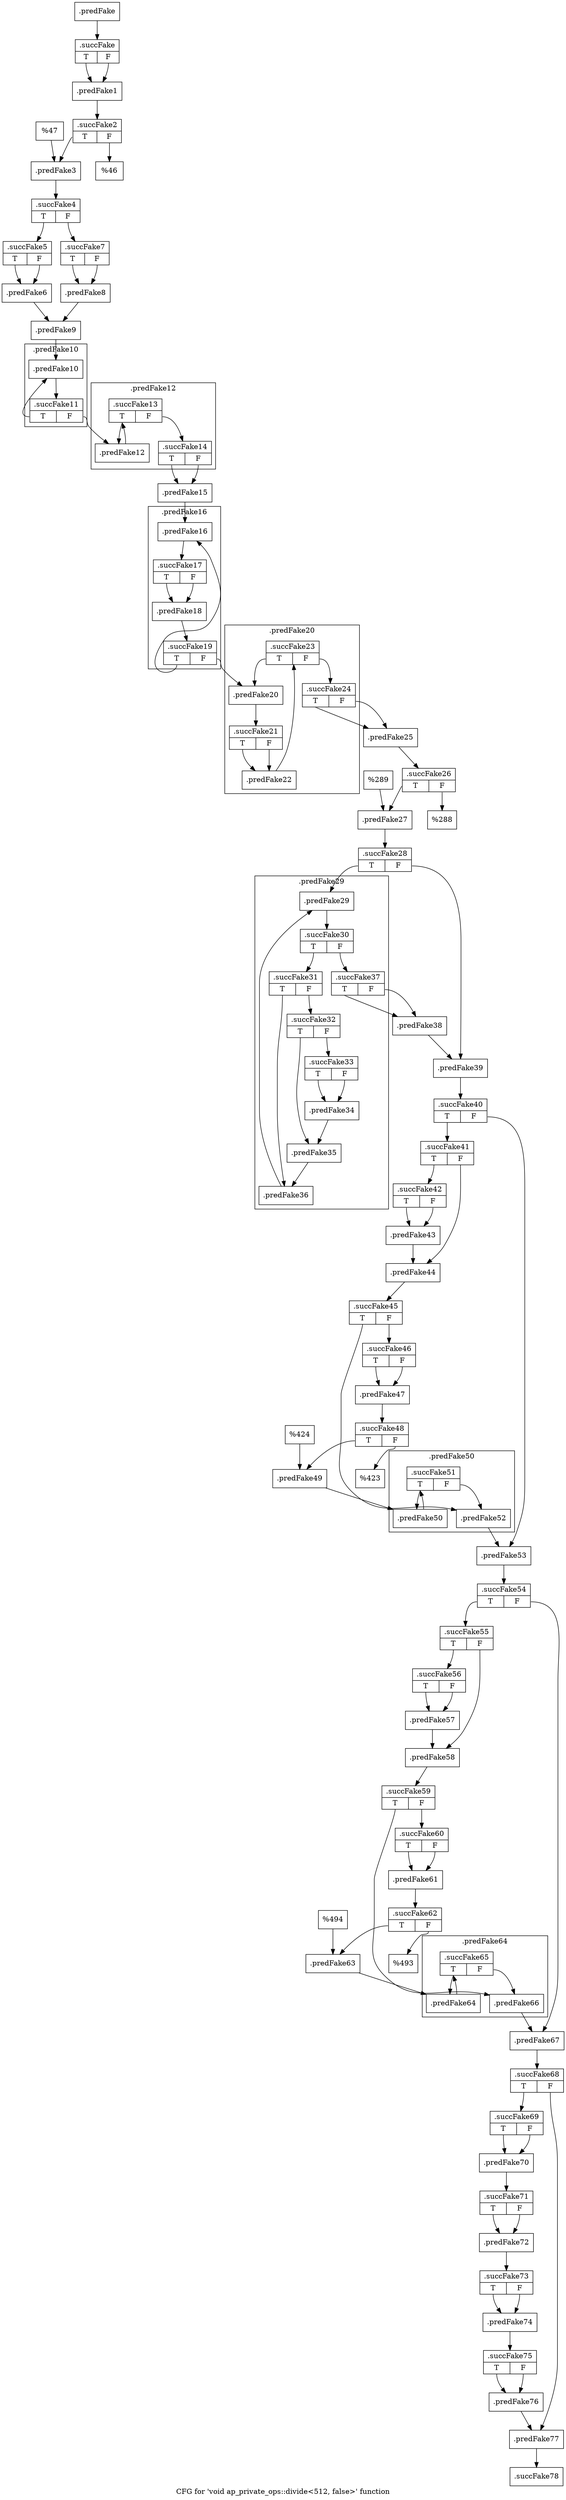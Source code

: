 digraph "CFG for 'void ap_private_ops::divide\<512, false\>' function" {
	label="CFG for 'void ap_private_ops::divide\<512, false\>' function";

	Node0x57aca20 [shape=record,filename="",linenumber="",label="{.predFake}"];
	Node0x57aca20 -> Node0x6060890[ callList="" memoryops="" filename="/mnt/xilinx/Vitis_HLS/2021.2/include/etc/ap_private.h" execusionnum="0"];
	Node0x6060890 [shape=record,filename="/mnt/xilinx/Vitis_HLS/2021.2/include/etc/ap_private.h",linenumber="912",label="{.succFake|{<s0>T|<s1>F}}"];
	Node0x6060890:s0 -> Node0x57ad300[ callList="" memoryops="" filename="" execusionnum="0"];
	Node0x6060890:s1 -> Node0x57ad300;
	Node0x57ad300 [shape=record,filename="/mnt/xilinx/Vitis_HLS/2021.2/include/etc/ap_private.h",linenumber="912",label="{.predFake1}"];
	Node0x57ad300 -> Node0x6062250[ callList="" memoryops="" filename="/mnt/xilinx/Vitis_HLS/2021.2/include/etc/ap_private.h" execusionnum="0"];
	Node0x6062250 [shape=record,filename="/mnt/xilinx/Vitis_HLS/2021.2/include/etc/ap_private.h",linenumber="912",label="{.succFake2|{<s0>T|<s1>F}}"];
	Node0x6062250:s0 -> Node0x57ad440[ callList="" memoryops="" filename="/mnt/xilinx/Vitis_HLS/2021.2/include/etc/ap_private.h" execusionnum="0"];
	Node0x6062250:s1 -> Node0x57ad3a0;
	Node0x57ad3a0 [shape=record,filename="/mnt/xilinx/Vitis_HLS/2021.2/include/etc/ap_private.h",linenumber="912",label="{%46}"];
	Node0x57ad3f0 [shape=record,filename="/mnt/xilinx/Vitis_HLS/2021.2/include/etc/ap_private.h",linenumber="912",label="{%47}"];
	Node0x57ad3f0 -> Node0x57ad440;
	Node0x57ad440 [shape=record,filename="/mnt/xilinx/Vitis_HLS/2021.2/include/etc/ap_private.h",linenumber="921",label="{.predFake3}"];
	Node0x57ad440 -> Node0x6062410[ callList="" memoryops="" filename="/mnt/xilinx/Vitis_HLS/2021.2/include/etc/ap_private.h" execusionnum="0"];
	Node0x6062410 [shape=record,filename="/mnt/xilinx/Vitis_HLS/2021.2/include/etc/ap_private.h",linenumber="932",label="{.succFake4|{<s0>T|<s1>F}}"];
	Node0x6062410:s0 -> Node0x60624c0[ callList="" memoryops="" filename="/mnt/xilinx/Vitis_HLS/2021.2/include/etc/ap_private.h" execusionnum="0"];
	Node0x6062410:s1 -> Node0x60626b0[ callList="" memoryops="" filename="/mnt/xilinx/Vitis_HLS/2021.2/include/etc/ap_private.h" execusionnum="0"];
	Node0x60624c0 [shape=record,filename="/mnt/xilinx/Vitis_HLS/2021.2/include/etc/ap_private.h",linenumber="936",label="{.succFake5|{<s0>T|<s1>F}}"];
	Node0x60624c0:s0 -> Node0x57ad530[ callList="" memoryops="" filename="/mnt/xilinx/Vitis_HLS/2021.2/include/etc/ap_private.h" execusionnum="0"];
	Node0x60624c0:s1 -> Node0x57ad530;
	Node0x57ad530 [shape=record,filename="/mnt/xilinx/Vitis_HLS/2021.2/include/etc/ap_private.h",linenumber="937",label="{.predFake6}"];
	Node0x57ad530 -> Node0x57ad670[ callList="" memoryops="" filename="/mnt/xilinx/Vitis_HLS/2021.2/include/etc/ap_private.h" execusionnum="0"];
	Node0x60626b0 [shape=record,filename="/mnt/xilinx/Vitis_HLS/2021.2/include/etc/ap_private.h",linenumber="941",label="{.succFake7|{<s0>T|<s1>F}}"];
	Node0x60626b0:s0 -> Node0x57ad620[ callList="" memoryops="" filename="/mnt/xilinx/Vitis_HLS/2021.2/include/etc/ap_private.h" execusionnum="0"];
	Node0x60626b0:s1 -> Node0x57ad620;
	Node0x57ad620 [shape=record,filename="",linenumber="",label="{.predFake8}"];
	Node0x57ad620 -> Node0x57ad670[ callList="" memoryops="" filename="" execusionnum="0"];
	Node0x57ad670 [shape=record,filename="/mnt/xilinx/Vitis_HLS/2021.2/include/etc/ap_private.h",linenumber="945",label="{.predFake9}"];
	Node0x57ad670 -> Node0x57ad6c0[ callList="" memoryops="" filename="/mnt/xilinx/Vitis_HLS/2021.2/include/etc/ap_private.h" execusionnum="0"];
	Node0x6062de0 [shape=record,filename="/mnt/xilinx/Vitis_HLS/2021.2/include/etc/ap_private.h",linenumber="963",label="{.succFake14|{<s0>T|<s1>F}}"];
	Node0x6062de0:s0 -> Node0x57ad990[ callList="" memoryops="" filename="/mnt/xilinx/Vitis_HLS/2021.2/include/etc/ap_private.h" execusionnum="0"];
	Node0x6062de0:s1 -> Node0x57ad990;
	Node0x57ad990 [shape=record,filename="/mnt/xilinx/Vitis_HLS/2021.2/include/etc/ap_private.h",linenumber="969",label="{.predFake15}"];
	Node0x57ad990 -> Node0x57ad9e0[ callList="" memoryops="" filename="/mnt/xilinx/Vitis_HLS/2021.2/include/etc/ap_private.h" execusionnum="0"];
	Node0x6062ae0 [shape=record,filename="/mnt/xilinx/Vitis_HLS/2021.2/include/etc/ap_private.h",linenumber="981",label="{.succFake24|{<s0>T|<s1>F}}"];
	Node0x6062ae0:s0 -> Node0x57addf0[ callList="" memoryops="" filename="" execusionnum="0"];
	Node0x6062ae0:s1 -> Node0x57addf0;
	Node0x57addf0 [shape=record,filename="/mnt/xilinx/Vitis_HLS/2021.2/include/etc/ap_private.h",linenumber="981",label="{.predFake25}"];
	Node0x57addf0 -> Node0x6063ab0[ callList="" memoryops="" filename="/mnt/xilinx/Vitis_HLS/2021.2/include/etc/ap_private.h" execusionnum="0"];
	Node0x6063ab0 [shape=record,filename="/mnt/xilinx/Vitis_HLS/2021.2/include/etc/ap_private.h",linenumber="981",label="{.succFake26|{<s0>T|<s1>F}}"];
	Node0x6063ab0:s0 -> Node0x57adf30[ callList="" memoryops="" filename="/mnt/xilinx/Vitis_HLS/2021.2/include/etc/ap_private.h" execusionnum="0"];
	Node0x6063ab0:s1 -> Node0x57ade90;
	Node0x57ade90 [shape=record,filename="/mnt/xilinx/Vitis_HLS/2021.2/include/etc/ap_private.h",linenumber="981",label="{%288}"];
	Node0x57adee0 [shape=record,filename="/mnt/xilinx/Vitis_HLS/2021.2/include/etc/ap_private.h",linenumber="981",label="{%289}"];
	Node0x57adee0 -> Node0x57adf30;
	Node0x57adf30 [shape=record,filename="/mnt/xilinx/Vitis_HLS/2021.2/include/etc/ap_private.h",linenumber="982",label="{.predFake27}"];
	Node0x57adf30 -> Node0x6063c70[ callList="" memoryops="" filename="/mnt/xilinx/Vitis_HLS/2021.2/include/etc/ap_private.h" execusionnum="0"];
	Node0x6063c70 [shape=record,filename="/mnt/xilinx/Vitis_HLS/2021.2/include/etc/ap_private.h",linenumber="982",label="{.succFake28|{<s0>T|<s1>F}}"];
	Node0x6063c70:s0 -> Node0x57adfd0[ callList="" memoryops="" filename="/mnt/xilinx/Vitis_HLS/2021.2/include/etc/ap_private.h" execusionnum="0"];
	Node0x6063c70:s1 -> Node0x57ae4d0[ callList="" memoryops="" filename="/mnt/xilinx/Vitis_HLS/2021.2/include/etc/ap_private.h" execusionnum="0"];
	Node0x6064c60 [shape=record,filename="/mnt/xilinx/Vitis_HLS/2021.2/include/etc/ap_private.h",linenumber="1001",label="{.succFake37|{<s0>T|<s1>F}}"];
	Node0x6064c60:s0 -> Node0x57ae430[ callList="" memoryops="" filename="/mnt/xilinx/Vitis_HLS/2021.2/include/etc/ap_private.h" execusionnum="0"];
	Node0x6064c60:s1 -> Node0x57ae430;
	Node0x57ae430 [shape=record,filename="/mnt/xilinx/Vitis_HLS/2021.2/include/etc/ap_private.h",linenumber="1002",label="{.predFake38}"];
	Node0x57ae430 -> Node0x57ae4d0[ callList="" memoryops="" filename="/mnt/xilinx/Vitis_HLS/2021.2/include/etc/ap_private.h" execusionnum="0"];
	Node0x57ae4d0 [shape=record,filename="/mnt/xilinx/Vitis_HLS/2021.2/include/etc/ap_private.h",linenumber="1009",label="{.predFake39}"];
	Node0x57ae4d0 -> Node0x6064f00[ callList="" memoryops="" filename="/mnt/xilinx/Vitis_HLS/2021.2/include/etc/ap_private.h" execusionnum="0"];
	Node0x6064f00 [shape=record,filename="/mnt/xilinx/Vitis_HLS/2021.2/include/etc/ap_private.h",linenumber="1009",label="{.succFake40|{<s0>T|<s1>F}}"];
	Node0x6064f00:s0 -> Node0x6064fb0[ callList="" memoryops="" filename="/mnt/xilinx/Vitis_HLS/2021.2/include/etc/ap_private.h" execusionnum="0"];
	Node0x6064f00:s1 -> Node0x57aeb10;
	Node0x6064fb0 [shape=record,filename="/mnt/xilinx/Vitis_HLS/2021.2/include/etc/ap_private.h",linenumber="1012",label="{.succFake41|{<s0>T|<s1>F}}"];
	Node0x6064fb0:s0 -> Node0x6065090[ callList="" memoryops="" filename="/mnt/xilinx/Vitis_HLS/2021.2/include/etc/ap_private.h" execusionnum="0"];
	Node0x6064fb0:s1 -> Node0x57ae6b0[ callList="" memoryops="" filename="/mnt/xilinx/Vitis_HLS/2021.2/include/etc/ap_private.h" execusionnum="0"];
	Node0x6065090 [shape=record,filename="/mnt/xilinx/Vitis_HLS/2021.2/include/etc/ap_private.h",linenumber="1013",label="{.succFake42|{<s0>T|<s1>F}}"];
	Node0x6065090:s0 -> Node0x57ae610[ callList="" memoryops="" filename="/mnt/xilinx/Vitis_HLS/2021.2/include/etc/ap_private.h" execusionnum="0"];
	Node0x6065090:s1 -> Node0x57ae610;
	Node0x57ae610 [shape=record,filename="/mnt/xilinx/Vitis_HLS/2021.2/include/etc/ap_private.h",linenumber="1014",label="{.predFake43}"];
	Node0x57ae610 -> Node0x57ae6b0[ callList="" memoryops="" filename="/mnt/xilinx/Vitis_HLS/2021.2/include/etc/ap_private.h" execusionnum="0"];
	Node0x57ae6b0 [shape=record,filename="/mnt/xilinx/Vitis_HLS/2021.2/include/etc/ap_private.h",linenumber="1019",label="{.predFake44}"];
	Node0x57ae6b0 -> Node0x6065360[ callList="" memoryops="" filename="/mnt/xilinx/Vitis_HLS/2021.2/include/etc/ap_private.h" execusionnum="0"];
	Node0x6065360 [shape=record,filename="/mnt/xilinx/Vitis_HLS/2021.2/include/etc/ap_private.h",linenumber="1019",label="{.succFake45|{<s0>T|<s1>F}}"];
	Node0x6065360:s0 -> Node0x57aeac0[ callList="" memoryops="" filename="/mnt/xilinx/Vitis_HLS/2021.2/include/etc/ap_private.h" execusionnum="0"];
	Node0x6065360:s1 -> Node0x6065410[ callList="" memoryops="" filename="/mnt/xilinx/Vitis_HLS/2021.2/include/etc/ap_private.h" execusionnum="0"];
	Node0x6065410 [shape=record,filename="/mnt/xilinx/Vitis_HLS/2021.2/include/etc/ap_private.h",linenumber="1024",label="{.succFake46|{<s0>T|<s1>F}}"];
	Node0x6065410:s0 -> Node0x57ae7f0;
	Node0x6065410:s1 -> Node0x57ae7f0[ callList="" memoryops="" filename="" execusionnum="0"];
	Node0x57ae7f0 [shape=record,filename="/mnt/xilinx/Vitis_HLS/2021.2/include/etc/ap_private.h",linenumber="1024",label="{.predFake47}"];
	Node0x57ae7f0 -> Node0x60636d0[ callList="" memoryops="" filename="/mnt/xilinx/Vitis_HLS/2021.2/include/etc/ap_private.h" execusionnum="0"];
	Node0x60636d0 [shape=record,filename="/mnt/xilinx/Vitis_HLS/2021.2/include/etc/ap_private.h",linenumber="1024",label="{.succFake48|{<s0>T|<s1>F}}"];
	Node0x60636d0:s0 -> Node0x57ae930[ callList="" memoryops="" filename="/mnt/xilinx/Vitis_HLS/2021.2/include/etc/ap_private.h" execusionnum="0"];
	Node0x60636d0:s1 -> Node0x57ae890;
	Node0x57ae890 [shape=record,filename="/mnt/xilinx/Vitis_HLS/2021.2/include/etc/ap_private.h",linenumber="1024",label="{%423}"];
	Node0x57ae8e0 [shape=record,filename="/mnt/xilinx/Vitis_HLS/2021.2/include/etc/ap_private.h",linenumber="1024",label="{%424}"];
	Node0x57ae8e0 -> Node0x57ae930;
	Node0x57ae930 [shape=record,filename="/mnt/xilinx/Vitis_HLS/2021.2/include/etc/ap_private.h",linenumber="1026",label="{.predFake49}"];
	Node0x57ae930 -> Node0x57ae980[ callList="" memoryops="" filename="/mnt/xilinx/Vitis_HLS/2021.2/include/etc/ap_private.h" execusionnum="0"];
	Node0x57aeac0 [shape=record,filename="/mnt/xilinx/Vitis_HLS/2021.2/include/etc/ap_private.h",linenumber="1031",label="{.predFake52}"];
	Node0x57aeac0 -> Node0x57aeb10[ callList="" memoryops="" filename="/mnt/xilinx/Vitis_HLS/2021.2/include/etc/ap_private.h" execusionnum="0"];
	Node0x57aeb10 [shape=record,filename="/mnt/xilinx/Vitis_HLS/2021.2/include/etc/ap_private.h",linenumber="1035",label="{.predFake53}"];
	Node0x57aeb10 -> Node0x6065e40[ callList="" memoryops="" filename="/mnt/xilinx/Vitis_HLS/2021.2/include/etc/ap_private.h" execusionnum="0"];
	Node0x6065e40 [shape=record,filename="/mnt/xilinx/Vitis_HLS/2021.2/include/etc/ap_private.h",linenumber="1035",label="{.succFake54|{<s0>T|<s1>F}}"];
	Node0x6065e40:s0 -> Node0x6065ef0[ callList="" memoryops="" filename="/mnt/xilinx/Vitis_HLS/2021.2/include/etc/ap_private.h" execusionnum="0"];
	Node0x6065e40:s1 -> Node0x57af150;
	Node0x6065ef0 [shape=record,filename="/mnt/xilinx/Vitis_HLS/2021.2/include/etc/ap_private.h",linenumber="1038",label="{.succFake55|{<s0>T|<s1>F}}"];
	Node0x6065ef0:s0 -> Node0x6065fd0[ callList="" memoryops="" filename="/mnt/xilinx/Vitis_HLS/2021.2/include/etc/ap_private.h" execusionnum="0"];
	Node0x6065ef0:s1 -> Node0x57aecf0[ callList="" memoryops="" filename="/mnt/xilinx/Vitis_HLS/2021.2/include/etc/ap_private.h" execusionnum="0"];
	Node0x6065fd0 [shape=record,filename="/mnt/xilinx/Vitis_HLS/2021.2/include/etc/ap_private.h",linenumber="1039",label="{.succFake56|{<s0>T|<s1>F}}"];
	Node0x6065fd0:s0 -> Node0x57aec50[ callList="" memoryops="" filename="/mnt/xilinx/Vitis_HLS/2021.2/include/etc/ap_private.h" execusionnum="0"];
	Node0x6065fd0:s1 -> Node0x57aec50;
	Node0x57aec50 [shape=record,filename="/mnt/xilinx/Vitis_HLS/2021.2/include/etc/ap_private.h",linenumber="1040",label="{.predFake57}"];
	Node0x57aec50 -> Node0x57aecf0[ callList="" memoryops="" filename="/mnt/xilinx/Vitis_HLS/2021.2/include/etc/ap_private.h" execusionnum="0"];
	Node0x57aecf0 [shape=record,filename="/mnt/xilinx/Vitis_HLS/2021.2/include/etc/ap_private.h",linenumber="1045",label="{.predFake58}"];
	Node0x57aecf0 -> Node0x60662a0[ callList="" memoryops="" filename="/mnt/xilinx/Vitis_HLS/2021.2/include/etc/ap_private.h" execusionnum="0"];
	Node0x60662a0 [shape=record,filename="/mnt/xilinx/Vitis_HLS/2021.2/include/etc/ap_private.h",linenumber="1045",label="{.succFake59|{<s0>T|<s1>F}}"];
	Node0x60662a0:s0 -> Node0x57af100[ callList="" memoryops="" filename="/mnt/xilinx/Vitis_HLS/2021.2/include/etc/ap_private.h" execusionnum="0"];
	Node0x60662a0:s1 -> Node0x6066350[ callList="" memoryops="" filename="/mnt/xilinx/Vitis_HLS/2021.2/include/etc/ap_private.h" execusionnum="0"];
	Node0x6066350 [shape=record,filename="/mnt/xilinx/Vitis_HLS/2021.2/include/etc/ap_private.h",linenumber="1050",label="{.succFake60|{<s0>T|<s1>F}}"];
	Node0x6066350:s0 -> Node0x57aee30;
	Node0x6066350:s1 -> Node0x57aee30[ callList="" memoryops="" filename="" execusionnum="0"];
	Node0x57aee30 [shape=record,filename="/mnt/xilinx/Vitis_HLS/2021.2/include/etc/ap_private.h",linenumber="1050",label="{.predFake61}"];
	Node0x57aee30 -> Node0x6066540[ callList="" memoryops="" filename="/mnt/xilinx/Vitis_HLS/2021.2/include/etc/ap_private.h" execusionnum="0"];
	Node0x6066540 [shape=record,filename="/mnt/xilinx/Vitis_HLS/2021.2/include/etc/ap_private.h",linenumber="1050",label="{.succFake62|{<s0>T|<s1>F}}"];
	Node0x6066540:s0 -> Node0x57aef70[ callList="" memoryops="" filename="/mnt/xilinx/Vitis_HLS/2021.2/include/etc/ap_private.h" execusionnum="0"];
	Node0x6066540:s1 -> Node0x57aeed0;
	Node0x57aeed0 [shape=record,filename="/mnt/xilinx/Vitis_HLS/2021.2/include/etc/ap_private.h",linenumber="1050",label="{%493}"];
	Node0x57aef20 [shape=record,filename="/mnt/xilinx/Vitis_HLS/2021.2/include/etc/ap_private.h",linenumber="1050",label="{%494}"];
	Node0x57aef20 -> Node0x57aef70;
	Node0x57aef70 [shape=record,filename="/mnt/xilinx/Vitis_HLS/2021.2/include/etc/ap_private.h",linenumber="1052",label="{.predFake63}"];
	Node0x57aef70 -> Node0x57aefc0[ callList="" memoryops="" filename="/mnt/xilinx/Vitis_HLS/2021.2/include/etc/ap_private.h" execusionnum="0"];
	Node0x57af100 [shape=record,filename="/mnt/xilinx/Vitis_HLS/2021.2/include/etc/ap_private.h",linenumber="1057",label="{.predFake66}"];
	Node0x57af100 -> Node0x57af150[ callList="" memoryops="" filename="/mnt/xilinx/Vitis_HLS/2021.2/include/etc/ap_private.h" execusionnum="0"];
	Node0x57af150 [shape=record,filename="/mnt/xilinx/Vitis_HLS/2021.2/include/etc/ap_private.h",linenumber="1061",label="{.predFake67}"];
	Node0x57af150 -> Node0x6086ad0[ callList="" memoryops="" filename="/mnt/xilinx/Vitis_HLS/2021.2/include/etc/ap_private.h" execusionnum="0"];
	Node0x6086ad0 [shape=record,filename="/mnt/xilinx/Vitis_HLS/2021.2/include/etc/ap_private.h",linenumber="1061",label="{.succFake68|{<s0>T|<s1>F}}"];
	Node0x6086ad0:s0 -> Node0x6086b80[ callList="" memoryops="" filename="/mnt/xilinx/Vitis_HLS/2021.2/include/etc/ap_private.h" execusionnum="0"];
	Node0x6086ad0:s1 -> Node0x57af470;
	Node0x6086b80 [shape=record,filename="/mnt/xilinx/Vitis_HLS/2021.2/include/etc/ap_private.h",linenumber="1062",label="{.succFake69|{<s0>T|<s1>F}}"];
	Node0x6086b80:s0 -> Node0x57af240;
	Node0x6086b80:s1 -> Node0x57af240[ callList="" memoryops="" filename="/mnt/xilinx/Vitis_HLS/2021.2/include/etc/ap_private.h" execusionnum="0"];
	Node0x57af240 [shape=record,filename="/mnt/xilinx/Vitis_HLS/2021.2/include/etc/ap_private.h",linenumber="1063",label="{.predFake70}"];
	Node0x57af240 -> Node0x6086d70[ callList="" memoryops="" filename="/mnt/xilinx/Vitis_HLS/2021.2/include/etc/ap_private.h" execusionnum="0"];
	Node0x6086d70 [shape=record,filename="/mnt/xilinx/Vitis_HLS/2021.2/include/etc/ap_private.h",linenumber="1063",label="{.succFake71|{<s0>T|<s1>F}}"];
	Node0x6086d70:s0 -> Node0x57af2e0;
	Node0x6086d70:s1 -> Node0x57af2e0[ callList="" memoryops="" filename="/mnt/xilinx/Vitis_HLS/2021.2/include/etc/ap_private.h" execusionnum="0"];
	Node0x57af2e0 [shape=record,filename="/mnt/xilinx/Vitis_HLS/2021.2/include/etc/ap_private.h",linenumber="1064",label="{.predFake72}"];
	Node0x57af2e0 -> Node0x6086f30[ callList="" memoryops="" filename="/mnt/xilinx/Vitis_HLS/2021.2/include/etc/ap_private.h" execusionnum="0"];
	Node0x6086f30 [shape=record,filename="/mnt/xilinx/Vitis_HLS/2021.2/include/etc/ap_private.h",linenumber="1064",label="{.succFake73|{<s0>T|<s1>F}}"];
	Node0x6086f30:s0 -> Node0x57af380;
	Node0x6086f30:s1 -> Node0x57af380[ callList="" memoryops="" filename="/mnt/xilinx/Vitis_HLS/2021.2/include/etc/ap_private.h" execusionnum="0"];
	Node0x57af380 [shape=record,filename="/mnt/xilinx/Vitis_HLS/2021.2/include/etc/ap_private.h",linenumber="1065",label="{.predFake74}"];
	Node0x57af380 -> Node0x60870f0[ callList="" memoryops="" filename="/mnt/xilinx/Vitis_HLS/2021.2/include/etc/ap_private.h" execusionnum="0"];
	Node0x60870f0 [shape=record,filename="/mnt/xilinx/Vitis_HLS/2021.2/include/etc/ap_private.h",linenumber="1065",label="{.succFake75|{<s0>T|<s1>F}}"];
	Node0x60870f0:s0 -> Node0x57af420;
	Node0x60870f0:s1 -> Node0x57af420[ callList="" memoryops="" filename="/mnt/xilinx/Vitis_HLS/2021.2/include/etc/ap_private.h" execusionnum="0"];
	Node0x57af420 [shape=record,filename="/mnt/xilinx/Vitis_HLS/2021.2/include/etc/ap_private.h",linenumber="1066",label="{.predFake76}"];
	Node0x57af420 -> Node0x57af470[ callList="" memoryops="" filename="/mnt/xilinx/Vitis_HLS/2021.2/include/etc/ap_private.h" execusionnum="0"];
	Node0x57af470 [shape=record,filename="/mnt/xilinx/Vitis_HLS/2021.2/include/etc/ap_private.h",linenumber="1067",label="{.predFake77}"];
	Node0x57af470 -> Node0x6087390[ callList="" memoryops="" filename="/mnt/xilinx/Vitis_HLS/2021.2/include/etc/ap_private.h" execusionnum="0"];
	Node0x6087390 [shape=record,filename="/mnt/xilinx/Vitis_HLS/2021.2/include/etc/ap_private.h",linenumber="1067",label="{.succFake78}"];
subgraph cluster_0 {
	label=".predFake64";
	tripcount="0";
	invocationtime="-1";

	Node0x57aefc0 [shape=record,filename="/mnt/xilinx/Vitis_HLS/2021.2/include/etc/ap_private.h",linenumber="1052",label="{.predFake64}"];
	Node0x57aefc0 -> Node0x6066820[ callList="" memoryops="" filename="/mnt/xilinx/Vitis_HLS/2021.2/include/etc/ap_private.h" execusionnum="0"];
	Node0x6066820 [shape=record,filename="/mnt/xilinx/Vitis_HLS/2021.2/include/etc/ap_private.h",linenumber="1052",label="{.succFake65|{<s0>T|<s1>F}}"];
	Node0x6066820:s0 -> Node0x57aefc0[ callList="" memoryops="" filename="/mnt/xilinx/Vitis_HLS/2021.2/include/etc/ap_private.h" execusionnum="0"];
	Node0x6066820:s1 -> Node0x57af100[ callList="" memoryops="" filename="" execusionnum="0"];
}
subgraph cluster_1 {
	label=".predFake50";
	tripcount="0";
	invocationtime="-1";

	Node0x57ae980 [shape=record,filename="/mnt/xilinx/Vitis_HLS/2021.2/include/etc/ap_private.h",linenumber="1026",label="{.predFake50}"];
	Node0x57ae980 -> Node0x6065ba0[ callList="" memoryops="" filename="/mnt/xilinx/Vitis_HLS/2021.2/include/etc/ap_private.h" execusionnum="0"];
	Node0x6065ba0 [shape=record,filename="/mnt/xilinx/Vitis_HLS/2021.2/include/etc/ap_private.h",linenumber="1026",label="{.succFake51|{<s0>T|<s1>F}}"];
	Node0x6065ba0:s0 -> Node0x57ae980[ callList="" memoryops="" filename="/mnt/xilinx/Vitis_HLS/2021.2/include/etc/ap_private.h" execusionnum="0"];
	Node0x6065ba0:s1 -> Node0x57aeac0[ callList="" memoryops="" filename="" execusionnum="0"];
}
subgraph cluster_2 {
	label=".predFake29";
	tripcount="0";
	invocationtime="-1";

	Node0x57adfd0 [shape=record,filename="/mnt/xilinx/Vitis_HLS/2021.2/include/etc/ap_private.h",linenumber="985",label="{.predFake29}"];
	Node0x57adfd0 -> Node0x6063e30[ callList="" memoryops="" filename="/mnt/xilinx/Vitis_HLS/2021.2/include/etc/ap_private.h" execusionnum="0"];
	Node0x57ae250 [shape=record,filename="",linenumber="",label="{.predFake34}"];
	Node0x57ae250 -> Node0x57ae2a0[ callList="" memoryops="" filename="" execusionnum="0"];
	Node0x57ae2a0 [shape=record,filename="",linenumber="",label="{.predFake35}"];
	Node0x57ae2a0 -> Node0x57ae2f0[ callList="" memoryops="" filename="" execusionnum="0"];
	Node0x57ae2f0 [shape=record,filename="/mnt/xilinx/Vitis_HLS/2021.2/include/etc/ap_private.h",linenumber="1000",label="{.predFake36}"];
	Node0x57ae2f0 -> Node0x57adfd0[ callList="" memoryops="" filename="/mnt/xilinx/Vitis_HLS/2021.2/include/etc/ap_private.h" execusionnum="0"];
	Node0x6063e30 [shape=record,filename="/mnt/xilinx/Vitis_HLS/2021.2/include/etc/ap_private.h",linenumber="985",label="{.succFake30|{<s0>T|<s1>F}}"];
	Node0x6063e30:s0 -> Node0x60646f0[ callList="" memoryops="" filename="/mnt/xilinx/Vitis_HLS/2021.2/include/etc/ap_private.h" execusionnum="0"];
	Node0x6063e30:s1 -> Node0x6064c60[ callList="" memoryops="" filename="/mnt/xilinx/Vitis_HLS/2021.2/include/etc/ap_private.h" execusionnum="0"];
	Node0x60646f0 [shape=record,filename="/mnt/xilinx/Vitis_HLS/2021.2/include/etc/ap_private.h",linenumber="987",label="{.succFake31|{<s0>T|<s1>F}}"];
	Node0x60646f0:s0 -> Node0x57ae2f0[ callList="" memoryops="" filename="/mnt/xilinx/Vitis_HLS/2021.2/include/etc/ap_private.h" execusionnum="0"];
	Node0x60646f0:s1 -> Node0x60647d0[ callList="" memoryops="" filename="/mnt/xilinx/Vitis_HLS/2021.2/include/etc/ap_private.h" execusionnum="0"];
	Node0x60647d0 [shape=record,filename="/mnt/xilinx/Vitis_HLS/2021.2/include/etc/ap_private.h",linenumber="990",label="{.succFake32|{<s0>T|<s1>F}}"];
	Node0x60647d0:s0 -> Node0x57ae2a0[ callList="" memoryops="" filename="/mnt/xilinx/Vitis_HLS/2021.2/include/etc/ap_private.h" execusionnum="0"];
	Node0x60647d0:s1 -> Node0x60648b0[ callList="" memoryops="" filename="/mnt/xilinx/Vitis_HLS/2021.2/include/etc/ap_private.h" execusionnum="0"];
	Node0x60648b0 [shape=record,filename="/mnt/xilinx/Vitis_HLS/2021.2/include/etc/ap_private.h",linenumber="993",label="{.succFake33|{<s0>T|<s1>F}}"];
	Node0x60648b0:s0 -> Node0x57ae250[ callList="" memoryops="" filename="/mnt/xilinx/Vitis_HLS/2021.2/include/etc/ap_private.h" execusionnum="0"];
	Node0x60648b0:s1 -> Node0x57ae250[ callList="" memoryops="" filename="/mnt/xilinx/Vitis_HLS/2021.2/include/etc/ap_private.h" execusionnum="0"];
}
subgraph cluster_3 {
	label=".predFake20";
	tripcount="0";
	invocationtime="-1";

	Node0x57adbc0 [shape=record,filename="/mnt/xilinx/Vitis_HLS/2021.2/include/etc/ap_private.h",linenumber="973",label="{.predFake20}"];
	Node0x57adbc0 -> Node0x60634c0[ callList="" memoryops="" filename="/mnt/xilinx/Vitis_HLS/2021.2/include/etc/ap_private.h" execusionnum="0"];
	Node0x57adc60 [shape=record,filename="/mnt/xilinx/Vitis_HLS/2021.2/include/etc/ap_private.h",linenumber="973",label="{.predFake22}"];
	Node0x57adc60 -> Node0x6062a30[ callList="" memoryops="" filename="/mnt/xilinx/Vitis_HLS/2021.2/include/etc/ap_private.h" execusionnum="0"];
	Node0x60634c0 [shape=record,filename="/mnt/xilinx/Vitis_HLS/2021.2/include/etc/ap_private.h",linenumber="973",label="{.succFake21|{<s0>T|<s1>F}}"];
	Node0x60634c0:s0 -> Node0x57adc60[ callList="" memoryops="" filename="/mnt/xilinx/Vitis_HLS/2021.2/include/etc/ap_private.h" execusionnum="0"];
	Node0x60634c0:s1 -> Node0x57adc60;
	Node0x6062a30 [shape=record,filename="/mnt/xilinx/Vitis_HLS/2021.2/include/etc/ap_private.h",linenumber="973",label="{.succFake23|{<s0>T|<s1>F}}"];
	Node0x6062a30:s0 -> Node0x57adbc0[ callList="" memoryops="" filename="/mnt/xilinx/Vitis_HLS/2021.2/include/etc/ap_private.h" execusionnum="0"];
	Node0x6062a30:s1 -> Node0x6062ae0[ callList="" memoryops="" filename="/mnt/xilinx/Vitis_HLS/2021.2/include/etc/ap_private.h" execusionnum="0"];
}
subgraph cluster_4 {
	label=".predFake16";
	tripcount="0";
	invocationtime="-1";

	Node0x57ad9e0 [shape=record,filename="/mnt/xilinx/Vitis_HLS/2021.2/include/etc/ap_private.h",linenumber="969",label="{.predFake16}"];
	Node0x57ad9e0 -> Node0x6063110[ callList="" memoryops="" filename="/mnt/xilinx/Vitis_HLS/2021.2/include/etc/ap_private.h" execusionnum="0"];
	Node0x57ada80 [shape=record,filename="/mnt/xilinx/Vitis_HLS/2021.2/include/etc/ap_private.h",linenumber="969",label="{.predFake18}"];
	Node0x57ada80 -> Node0x60632a0[ callList="" memoryops="" filename="/mnt/xilinx/Vitis_HLS/2021.2/include/etc/ap_private.h" execusionnum="0"];
	Node0x6063110 [shape=record,filename="/mnt/xilinx/Vitis_HLS/2021.2/include/etc/ap_private.h",linenumber="969",label="{.succFake17|{<s0>T|<s1>F}}"];
	Node0x6063110:s0 -> Node0x57ada80[ callList="" memoryops="" filename="/mnt/xilinx/Vitis_HLS/2021.2/include/etc/ap_private.h" execusionnum="0"];
	Node0x6063110:s1 -> Node0x57ada80;
	Node0x60632a0 [shape=record,filename="/mnt/xilinx/Vitis_HLS/2021.2/include/etc/ap_private.h",linenumber="969",label="{.succFake19|{<s0>T|<s1>F}}"];
	Node0x60632a0:s0 -> Node0x57ad9e0[ callList="" memoryops="" filename="/mnt/xilinx/Vitis_HLS/2021.2/include/etc/ap_private.h" execusionnum="0"];
	Node0x60632a0:s1 -> Node0x57adbc0[ callList="" memoryops="" filename="/mnt/xilinx/Vitis_HLS/2021.2/include/etc/ap_private.h" execusionnum="0"];
}
subgraph cluster_5 {
	label=".predFake12";
	tripcount="0";
	invocationtime="-1";

	Node0x57ad800 [shape=record,filename="/mnt/xilinx/Vitis_HLS/2021.2/include/etc/ap_private.h",linenumber="955",label="{.predFake12}"];
	Node0x57ad800 -> Node0x6062d30[ callList="" memoryops="" filename="/mnt/xilinx/Vitis_HLS/2021.2/include/etc/ap_private.h" execusionnum="0"];
	Node0x6062d30 [shape=record,filename="/mnt/xilinx/Vitis_HLS/2021.2/include/etc/ap_private.h",linenumber="955",label="{.succFake13|{<s0>T|<s1>F}}"];
	Node0x6062d30:s0 -> Node0x57ad800[ callList="" memoryops="" filename="/mnt/xilinx/Vitis_HLS/2021.2/include/etc/ap_private.h" execusionnum="0"];
	Node0x6062d30:s1 -> Node0x6062de0[ callList="" memoryops="" filename="/mnt/xilinx/Vitis_HLS/2021.2/include/etc/ap_private.h" execusionnum="0"];
}
subgraph cluster_6 {
	label=".predFake10";
	tripcount="0";
	invocationtime="-1";

	Node0x57ad6c0 [shape=record,filename="/mnt/xilinx/Vitis_HLS/2021.2/include/etc/ap_private.h",linenumber="946",label="{.predFake10}"];
	Node0x57ad6c0 -> Node0x6062b70[ callList="" memoryops="" filename="/mnt/xilinx/Vitis_HLS/2021.2/include/etc/ap_private.h" execusionnum="0"];
	Node0x6062b70 [shape=record,filename="/mnt/xilinx/Vitis_HLS/2021.2/include/etc/ap_private.h",linenumber="946",label="{.succFake11|{<s0>T|<s1>F}}"];
	Node0x6062b70:s0 -> Node0x57ad6c0[ callList="" memoryops="" filename="/mnt/xilinx/Vitis_HLS/2021.2/include/etc/ap_private.h" execusionnum="0"];
	Node0x6062b70:s1 -> Node0x57ad800[ callList="" memoryops="" filename="/mnt/xilinx/Vitis_HLS/2021.2/include/etc/ap_private.h" execusionnum="0"];
}
}
